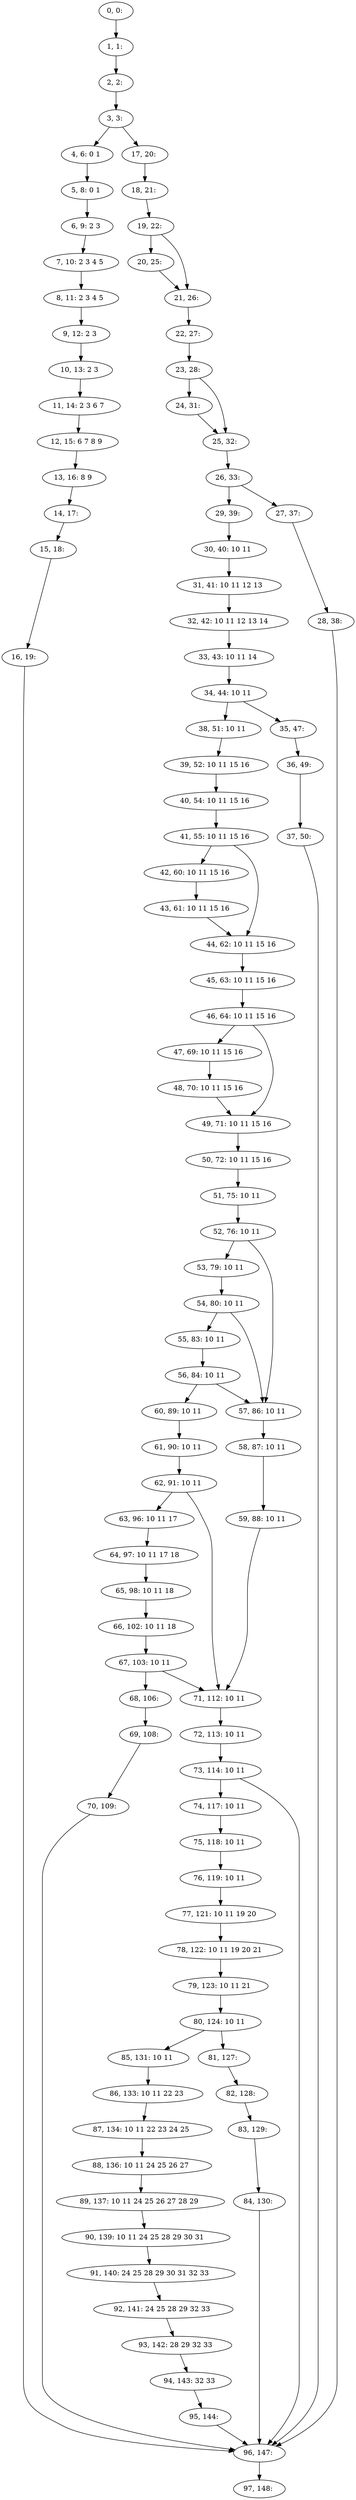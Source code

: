 digraph G {
0[label="0, 0: "];
1[label="1, 1: "];
2[label="2, 2: "];
3[label="3, 3: "];
4[label="4, 6: 0 1 "];
5[label="5, 8: 0 1 "];
6[label="6, 9: 2 3 "];
7[label="7, 10: 2 3 4 5 "];
8[label="8, 11: 2 3 4 5 "];
9[label="9, 12: 2 3 "];
10[label="10, 13: 2 3 "];
11[label="11, 14: 2 3 6 7 "];
12[label="12, 15: 6 7 8 9 "];
13[label="13, 16: 8 9 "];
14[label="14, 17: "];
15[label="15, 18: "];
16[label="16, 19: "];
17[label="17, 20: "];
18[label="18, 21: "];
19[label="19, 22: "];
20[label="20, 25: "];
21[label="21, 26: "];
22[label="22, 27: "];
23[label="23, 28: "];
24[label="24, 31: "];
25[label="25, 32: "];
26[label="26, 33: "];
27[label="27, 37: "];
28[label="28, 38: "];
29[label="29, 39: "];
30[label="30, 40: 10 11 "];
31[label="31, 41: 10 11 12 13 "];
32[label="32, 42: 10 11 12 13 14 "];
33[label="33, 43: 10 11 14 "];
34[label="34, 44: 10 11 "];
35[label="35, 47: "];
36[label="36, 49: "];
37[label="37, 50: "];
38[label="38, 51: 10 11 "];
39[label="39, 52: 10 11 15 16 "];
40[label="40, 54: 10 11 15 16 "];
41[label="41, 55: 10 11 15 16 "];
42[label="42, 60: 10 11 15 16 "];
43[label="43, 61: 10 11 15 16 "];
44[label="44, 62: 10 11 15 16 "];
45[label="45, 63: 10 11 15 16 "];
46[label="46, 64: 10 11 15 16 "];
47[label="47, 69: 10 11 15 16 "];
48[label="48, 70: 10 11 15 16 "];
49[label="49, 71: 10 11 15 16 "];
50[label="50, 72: 10 11 15 16 "];
51[label="51, 75: 10 11 "];
52[label="52, 76: 10 11 "];
53[label="53, 79: 10 11 "];
54[label="54, 80: 10 11 "];
55[label="55, 83: 10 11 "];
56[label="56, 84: 10 11 "];
57[label="57, 86: 10 11 "];
58[label="58, 87: 10 11 "];
59[label="59, 88: 10 11 "];
60[label="60, 89: 10 11 "];
61[label="61, 90: 10 11 "];
62[label="62, 91: 10 11 "];
63[label="63, 96: 10 11 17 "];
64[label="64, 97: 10 11 17 18 "];
65[label="65, 98: 10 11 18 "];
66[label="66, 102: 10 11 18 "];
67[label="67, 103: 10 11 "];
68[label="68, 106: "];
69[label="69, 108: "];
70[label="70, 109: "];
71[label="71, 112: 10 11 "];
72[label="72, 113: 10 11 "];
73[label="73, 114: 10 11 "];
74[label="74, 117: 10 11 "];
75[label="75, 118: 10 11 "];
76[label="76, 119: 10 11 "];
77[label="77, 121: 10 11 19 20 "];
78[label="78, 122: 10 11 19 20 21 "];
79[label="79, 123: 10 11 21 "];
80[label="80, 124: 10 11 "];
81[label="81, 127: "];
82[label="82, 128: "];
83[label="83, 129: "];
84[label="84, 130: "];
85[label="85, 131: 10 11 "];
86[label="86, 133: 10 11 22 23 "];
87[label="87, 134: 10 11 22 23 24 25 "];
88[label="88, 136: 10 11 24 25 26 27 "];
89[label="89, 137: 10 11 24 25 26 27 28 29 "];
90[label="90, 139: 10 11 24 25 28 29 30 31 "];
91[label="91, 140: 24 25 28 29 30 31 32 33 "];
92[label="92, 141: 24 25 28 29 32 33 "];
93[label="93, 142: 28 29 32 33 "];
94[label="94, 143: 32 33 "];
95[label="95, 144: "];
96[label="96, 147: "];
97[label="97, 148: "];
0->1 ;
1->2 ;
2->3 ;
3->4 ;
3->17 ;
4->5 ;
5->6 ;
6->7 ;
7->8 ;
8->9 ;
9->10 ;
10->11 ;
11->12 ;
12->13 ;
13->14 ;
14->15 ;
15->16 ;
16->96 ;
17->18 ;
18->19 ;
19->20 ;
19->21 ;
20->21 ;
21->22 ;
22->23 ;
23->24 ;
23->25 ;
24->25 ;
25->26 ;
26->27 ;
26->29 ;
27->28 ;
28->96 ;
29->30 ;
30->31 ;
31->32 ;
32->33 ;
33->34 ;
34->35 ;
34->38 ;
35->36 ;
36->37 ;
37->96 ;
38->39 ;
39->40 ;
40->41 ;
41->42 ;
41->44 ;
42->43 ;
43->44 ;
44->45 ;
45->46 ;
46->47 ;
46->49 ;
47->48 ;
48->49 ;
49->50 ;
50->51 ;
51->52 ;
52->53 ;
52->57 ;
53->54 ;
54->55 ;
54->57 ;
55->56 ;
56->57 ;
56->60 ;
57->58 ;
58->59 ;
59->71 ;
60->61 ;
61->62 ;
62->63 ;
62->71 ;
63->64 ;
64->65 ;
65->66 ;
66->67 ;
67->68 ;
67->71 ;
68->69 ;
69->70 ;
70->96 ;
71->72 ;
72->73 ;
73->74 ;
73->96 ;
74->75 ;
75->76 ;
76->77 ;
77->78 ;
78->79 ;
79->80 ;
80->81 ;
80->85 ;
81->82 ;
82->83 ;
83->84 ;
84->96 ;
85->86 ;
86->87 ;
87->88 ;
88->89 ;
89->90 ;
90->91 ;
91->92 ;
92->93 ;
93->94 ;
94->95 ;
95->96 ;
96->97 ;
}
